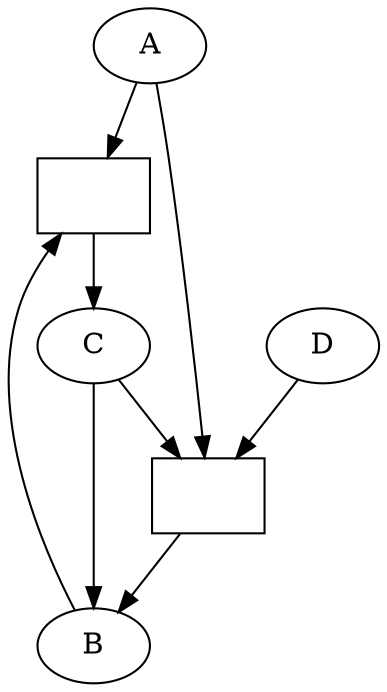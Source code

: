 digraph g {

// id = 0, graphName = A
"0-0" [ shape=ellipse label="A" image="out/009_g_7_11311100.svg" ];
// id = 1, graphName = B
"1-0" [ shape=ellipse label="B" image="out/010_g_8_11311100.svg" ];
// id = 2, graphName = C
"2-0" [ shape=ellipse label="C" image="out/011_g_9_11311100.svg" ];
// id = 5, graphName = D
"5-0" [ shape=ellipse label="D" image="out/012_g_10_11311100.svg" ];
// id = 3{ 'A' 'B' }, { 'C' }
"3-0" [ shape=box label="" ];
// id = 6{ 'A' 'C' 'D' }, { 'B' }
"6-0" [ shape=box label="" ];
// id = 3{ 'A' 'B' }, { 'C' }
"0-0" -> "3-0" [ ];
"1-0" -> "3-0" [ ];
"3-0" -> "2-0" [ ];
// id = 4{ 'C' }, { 'B' }
"2-0" -> "1-0" [ label="" ];
// id = 6{ 'A' 'C' 'D' }, { 'B' }
"0-0" -> "6-0" [ ];
"2-0" -> "6-0" [ ];
"5-0" -> "6-0" [ ];
"6-0" -> "1-0" [ ];
}
